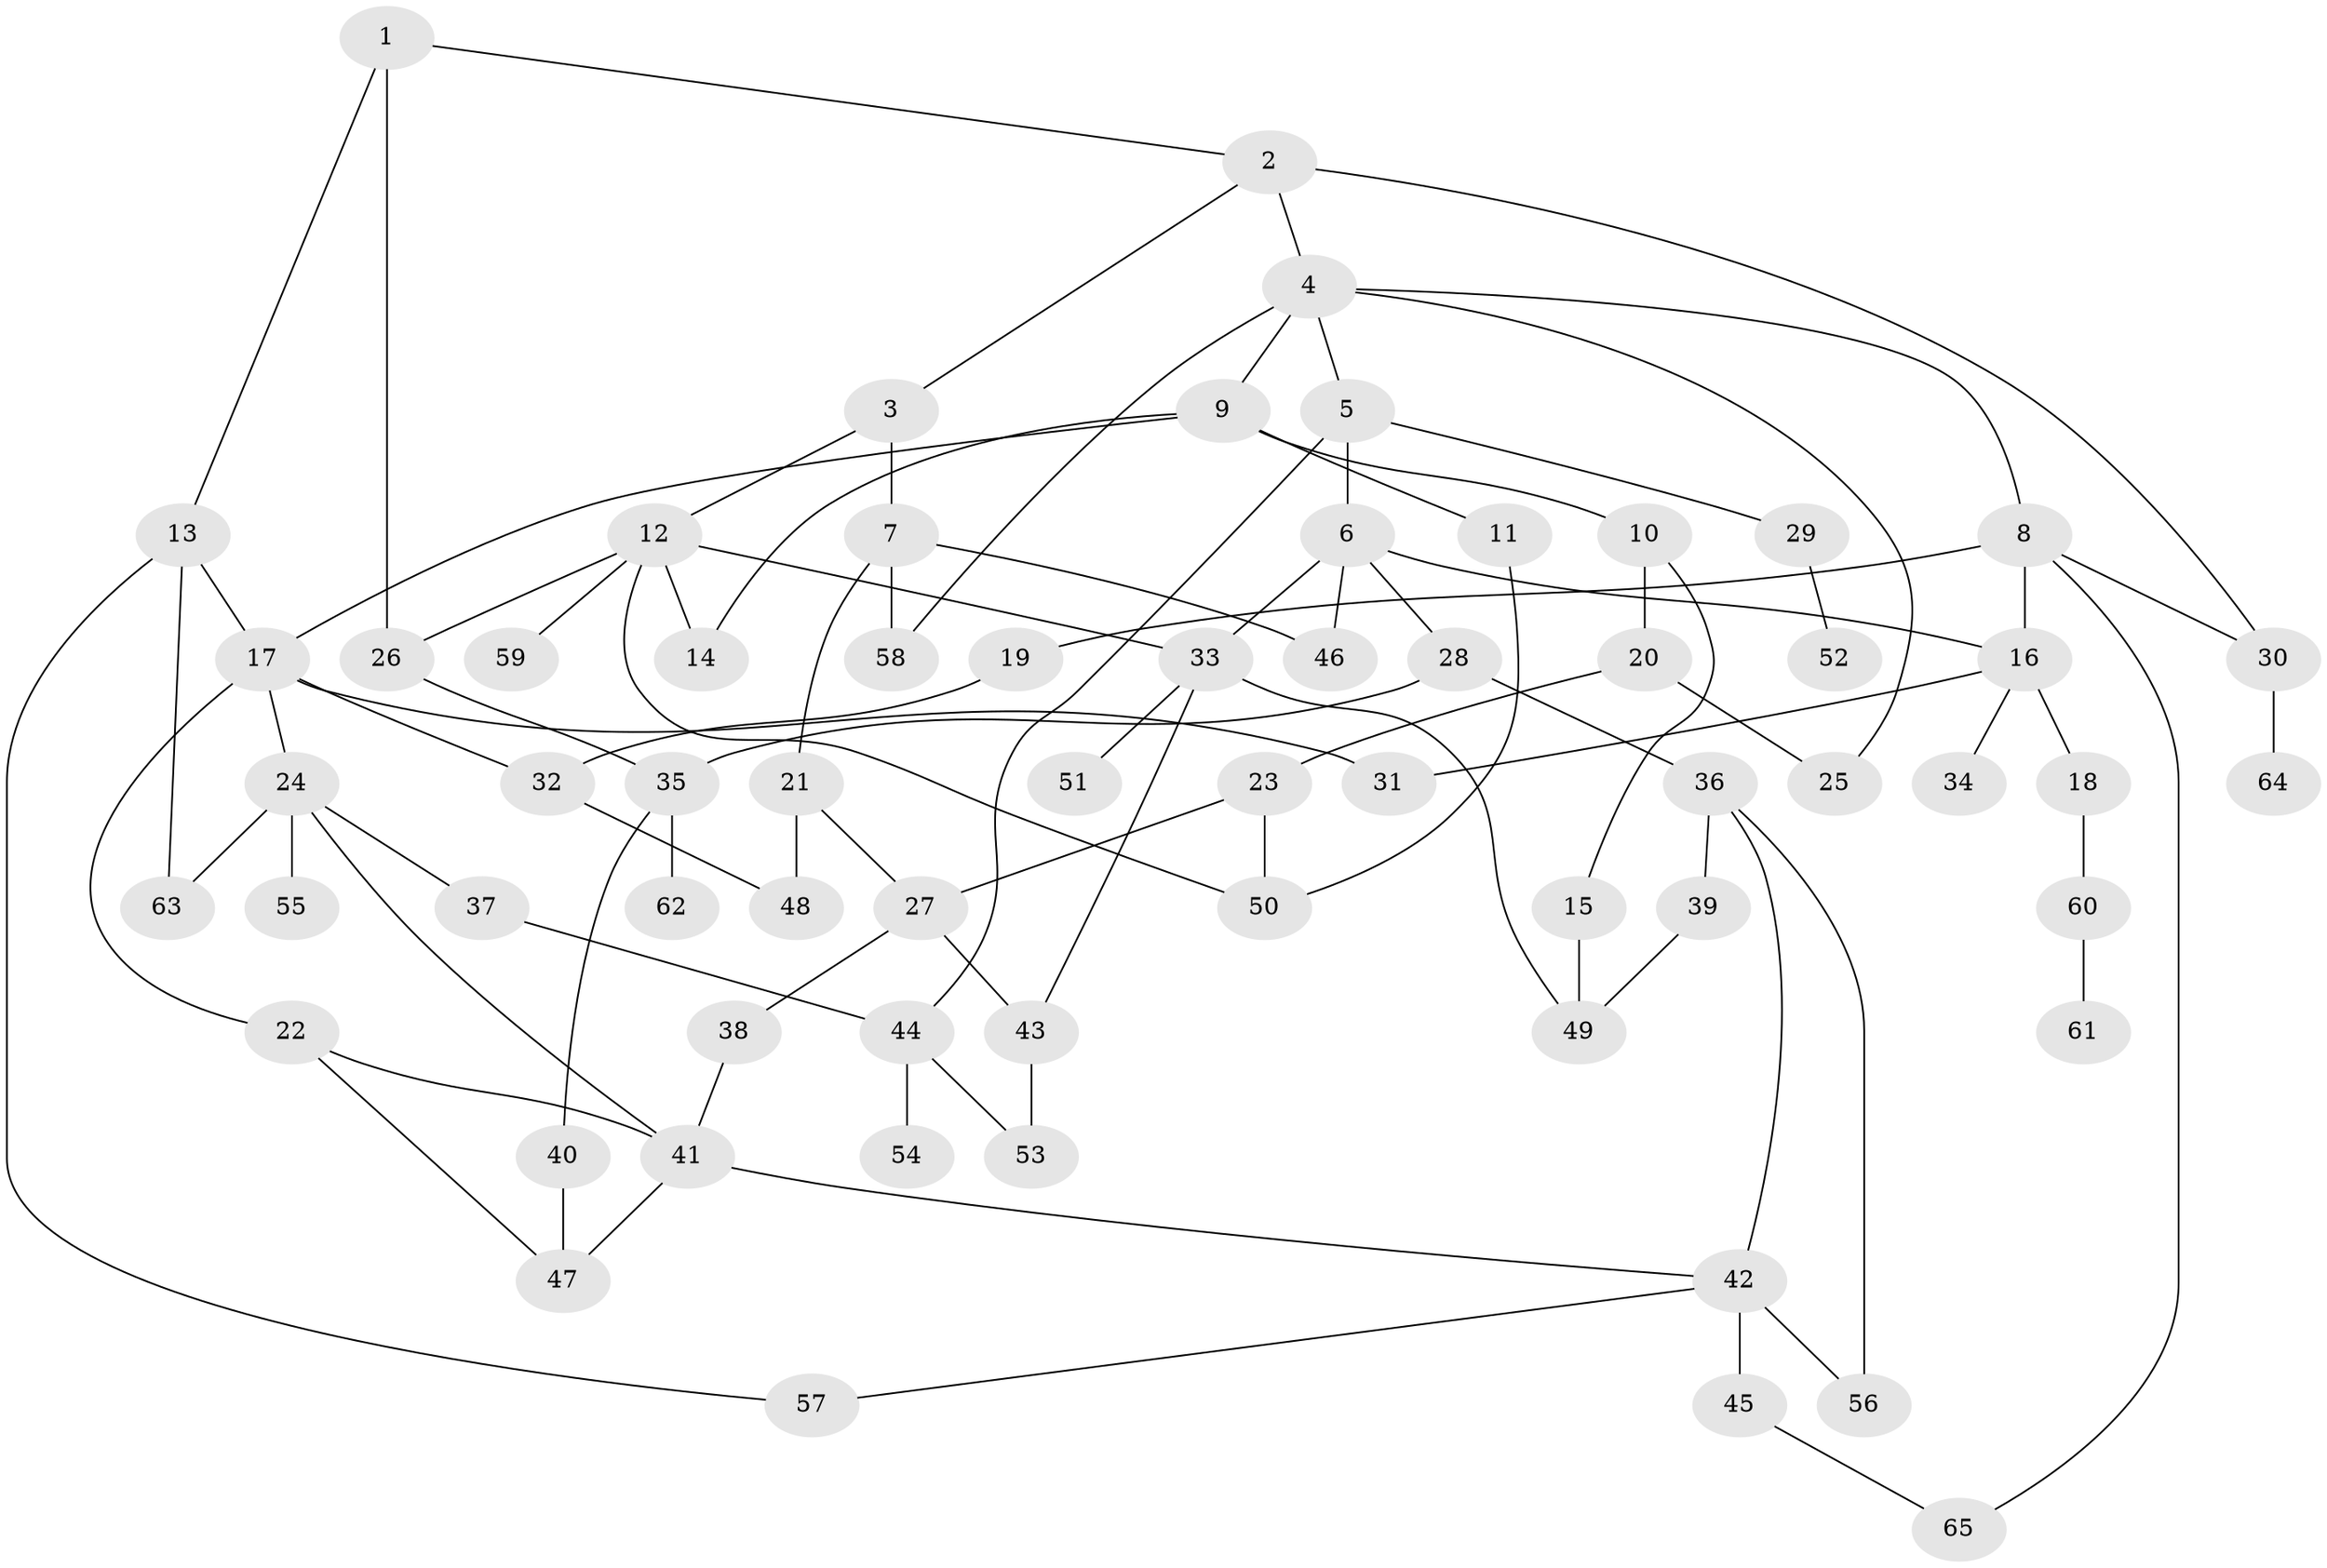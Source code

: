 // coarse degree distribution, {6: 0.10256410256410256, 3: 0.1794871794871795, 14: 0.02564102564102564, 2: 0.3076923076923077, 8: 0.02564102564102564, 5: 0.07692307692307693, 4: 0.07692307692307693, 1: 0.20512820512820512}
// Generated by graph-tools (version 1.1) at 2025/17/03/04/25 18:17:08]
// undirected, 65 vertices, 94 edges
graph export_dot {
graph [start="1"]
  node [color=gray90,style=filled];
  1;
  2;
  3;
  4;
  5;
  6;
  7;
  8;
  9;
  10;
  11;
  12;
  13;
  14;
  15;
  16;
  17;
  18;
  19;
  20;
  21;
  22;
  23;
  24;
  25;
  26;
  27;
  28;
  29;
  30;
  31;
  32;
  33;
  34;
  35;
  36;
  37;
  38;
  39;
  40;
  41;
  42;
  43;
  44;
  45;
  46;
  47;
  48;
  49;
  50;
  51;
  52;
  53;
  54;
  55;
  56;
  57;
  58;
  59;
  60;
  61;
  62;
  63;
  64;
  65;
  1 -- 2;
  1 -- 13;
  1 -- 26;
  2 -- 3;
  2 -- 4;
  2 -- 30;
  3 -- 7;
  3 -- 12;
  4 -- 5;
  4 -- 8;
  4 -- 9;
  4 -- 25;
  4 -- 58;
  5 -- 6;
  5 -- 29;
  5 -- 44;
  6 -- 28;
  6 -- 33;
  6 -- 46;
  6 -- 16;
  7 -- 21;
  7 -- 58;
  7 -- 46;
  8 -- 16;
  8 -- 19;
  8 -- 30;
  8 -- 65;
  9 -- 10;
  9 -- 11;
  9 -- 17;
  9 -- 14;
  10 -- 15;
  10 -- 20;
  11 -- 50;
  12 -- 14;
  12 -- 59;
  12 -- 26;
  12 -- 50;
  12 -- 33;
  13 -- 17;
  13 -- 57;
  13 -- 63;
  15 -- 49;
  16 -- 18;
  16 -- 34;
  16 -- 31;
  17 -- 22;
  17 -- 24;
  17 -- 31;
  17 -- 32;
  18 -- 60;
  19 -- 32;
  20 -- 23;
  20 -- 25;
  21 -- 48;
  21 -- 27;
  22 -- 41;
  22 -- 47;
  23 -- 27;
  23 -- 50;
  24 -- 37;
  24 -- 55;
  24 -- 41;
  24 -- 63;
  26 -- 35;
  27 -- 38;
  27 -- 43;
  28 -- 35;
  28 -- 36;
  29 -- 52;
  30 -- 64;
  32 -- 48;
  33 -- 43;
  33 -- 51;
  33 -- 49;
  35 -- 40;
  35 -- 62;
  36 -- 39;
  36 -- 56;
  36 -- 42;
  37 -- 44;
  38 -- 41;
  39 -- 49;
  40 -- 47;
  41 -- 42;
  41 -- 47;
  42 -- 45;
  42 -- 56;
  42 -- 57;
  43 -- 53;
  44 -- 54;
  44 -- 53;
  45 -- 65;
  60 -- 61;
}
